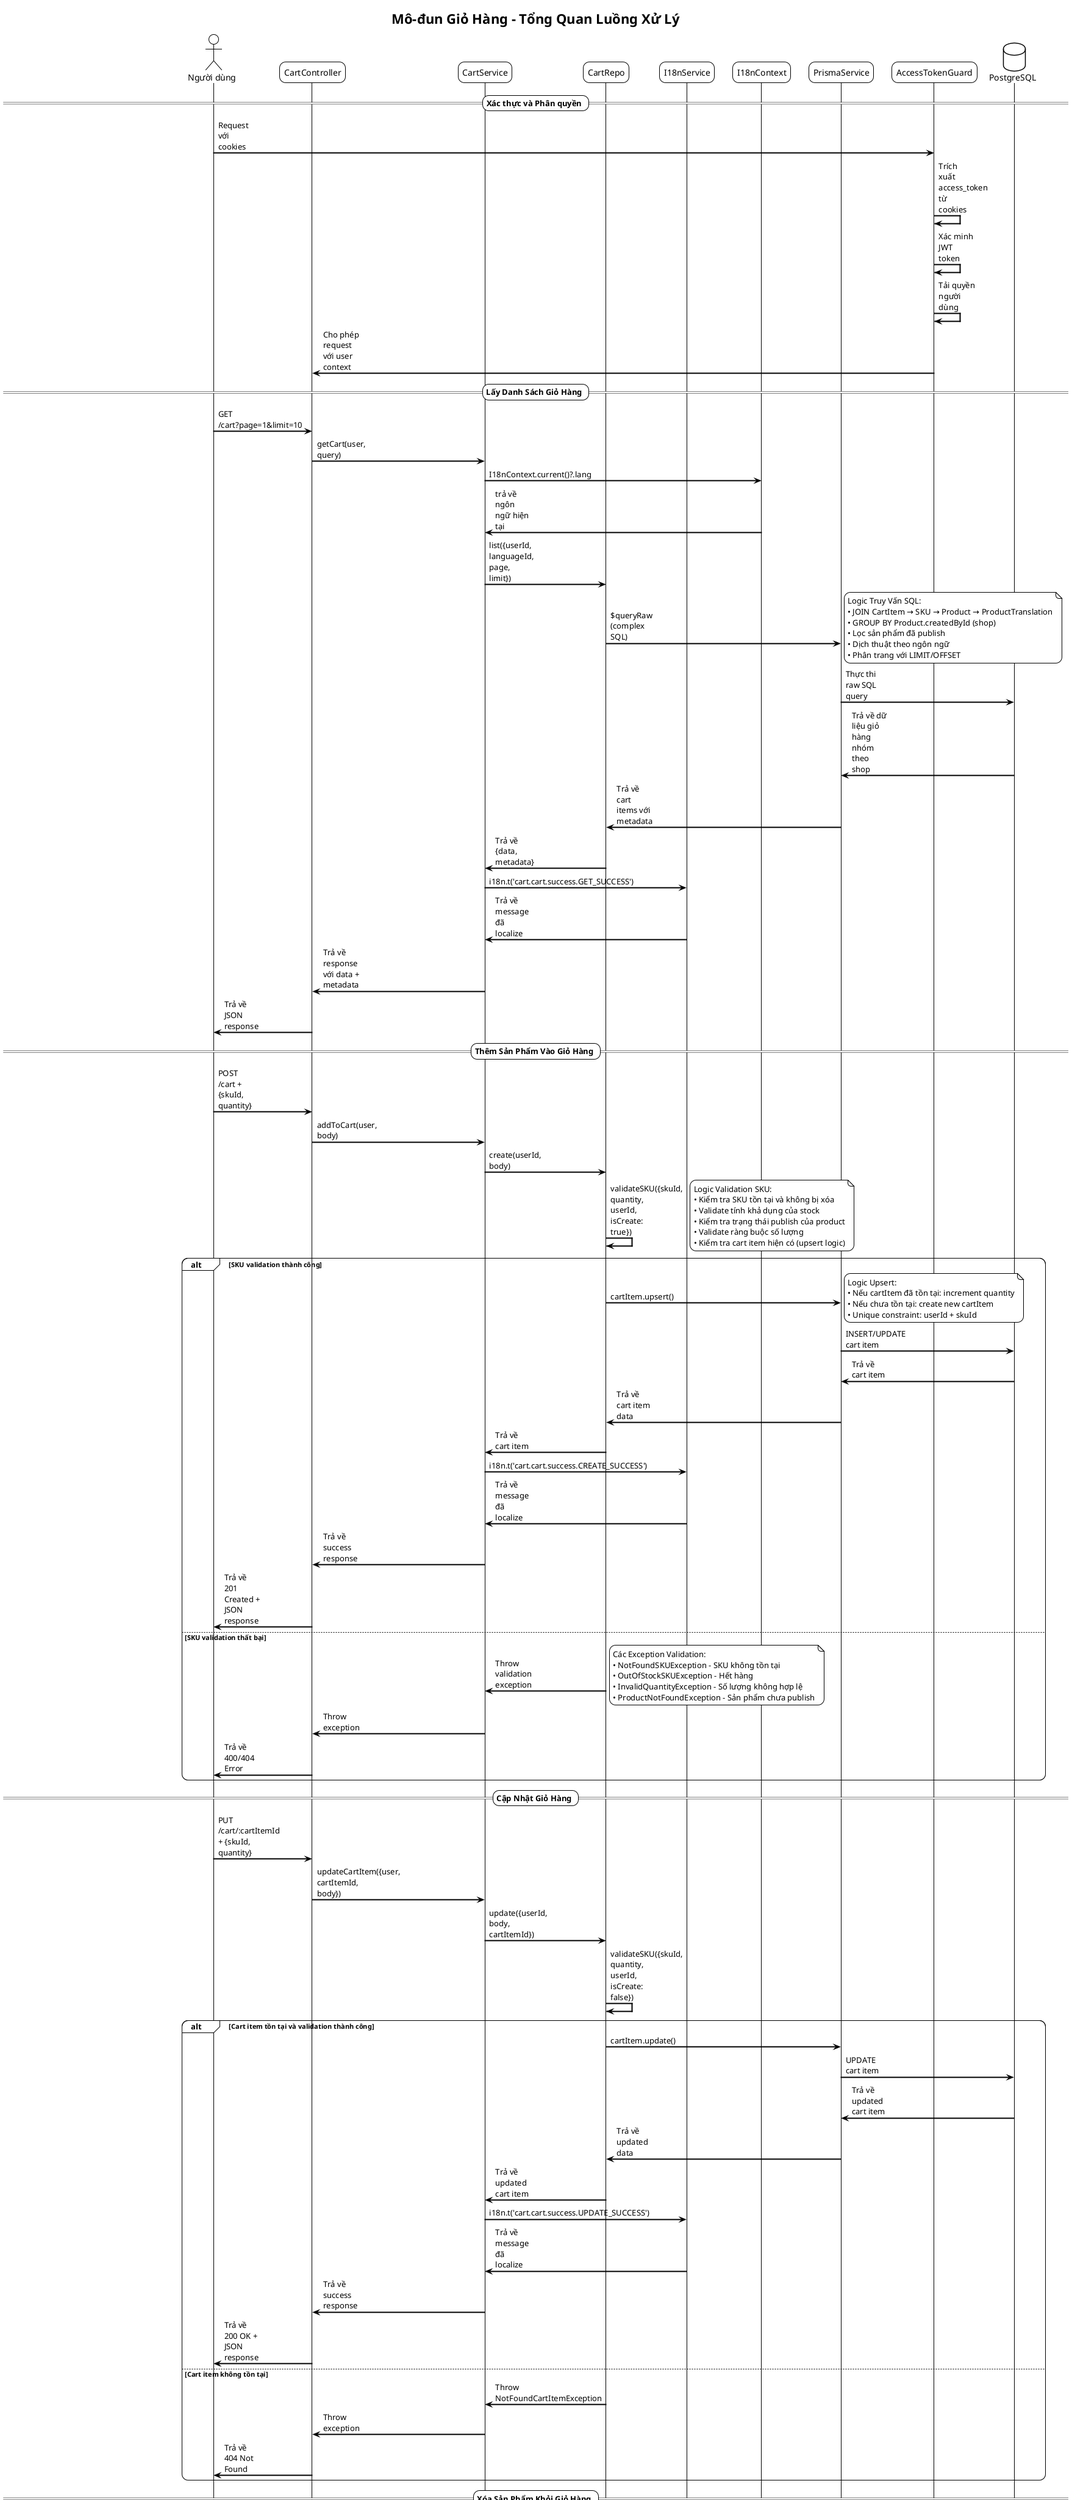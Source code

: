 @startuml Cart Module - Sequence Overview
!theme plain
skinparam backgroundColor #FFFFFF
skinparam sequenceArrowThickness 2
skinparam roundcorner 20
skinparam maxmessagesize 60

title Mô-đun Giỏ Hàng - Tổng Quan Luồng Xử Lý
note top : Hệ thống quản lý giỏ hàng với validation SKU và đa ngôn ngữ

actor "Người dùng" as C
participant "CartController" as CC
participant "CartService" as CS
participant "CartRepo" as CR
participant "I18nService" as IS
participant "I18nContext" as IC
participant "PrismaService" as PS
participant "AccessTokenGuard" as AG
database "PostgreSQL" as DB

== Xác thực và Phân quyền ==
C -> AG: Request với cookies
AG -> AG: Trích xuất access_token từ cookies
AG -> AG: Xác minh JWT token
AG -> AG: Tải quyền người dùng
AG -> CC: Cho phép request với user context

== Lấy Danh Sách Giỏ Hàng ==
C -> CC: GET /cart?page=1&limit=10
CC -> CS: getCart(user, query)
CS -> IC: I18nContext.current()?.lang
IC -> CS: trả về ngôn ngữ hiện tại
CS -> CR: list({userId, languageId, page, limit})
CR -> PS: $queryRaw (complex SQL)
note right
Logic Truy Vấn SQL:
• JOIN CartItem → SKU → Product → ProductTranslation
• GROUP BY Product.createdById (shop)
• Lọc sản phẩm đã publish
• Dịch thuật theo ngôn ngữ
• Phân trang với LIMIT/OFFSET
end note
PS -> DB: Thực thi raw SQL query
DB -> PS: Trả về dữ liệu giỏ hàng nhóm theo shop
PS -> CR: Trả về cart items với metadata
CR -> CS: Trả về {data, metadata}
CS -> IS: i18n.t('cart.cart.success.GET_SUCCESS')
IS -> CS: Trả về message đã localize
CS -> CC: Trả về response với data + metadata
CC -> C: Trả về JSON response

== Thêm Sản Phẩm Vào Giỏ Hàng ==
C -> CC: POST /cart + {skuId, quantity}
CC -> CS: addToCart(user, body)
CS -> CR: create(userId, body)
CR -> CR: validateSKU({skuId, quantity, userId, isCreate: true})
note right
Logic Validation SKU:
• Kiểm tra SKU tồn tại và không bị xóa
• Validate tính khả dụng của stock
• Kiểm tra trạng thái publish của product
• Validate ràng buộc số lượng
• Kiểm tra cart item hiện có (upsert logic)
end note

alt SKU validation thành công
    CR -> PS: cartItem.upsert()
    note right
    Logic Upsert:
    • Nếu cartItem đã tồn tại: increment quantity
    • Nếu chưa tồn tại: create new cartItem
    • Unique constraint: userId + skuId
    end note
    PS -> DB: INSERT/UPDATE cart item
    DB -> PS: Trả về cart item
    PS -> CR: Trả về cart item data
    CR -> CS: Trả về cart item
    CS -> IS: i18n.t('cart.cart.success.CREATE_SUCCESS')
    IS -> CS: Trả về message đã localize
    CS -> CC: Trả về success response
    CC -> C: Trả về 201 Created + JSON response

else SKU validation thất bại
    CR -> CS: Throw validation exception
    note right
    Các Exception Validation:
    • NotFoundSKUException - SKU không tồn tại
    • OutOfStockSKUException - Hết hàng
    • InvalidQuantityException - Số lượng không hợp lệ
    • ProductNotFoundException - Sản phẩm chưa publish
    end note
    CS -> CC: Throw exception
    CC -> C: Trả về 400/404 Error
end

== Cập Nhật Giỏ Hàng ==
C -> CC: PUT /cart/:cartItemId + {skuId, quantity}
CC -> CS: updateCartItem({user, cartItemId, body})
CS -> CR: update({userId, body, cartItemId})
CR -> CR: validateSKU({skuId, quantity, userId, isCreate: false})

alt Cart item tồn tại và validation thành công
    CR -> PS: cartItem.update()
    PS -> DB: UPDATE cart item
    DB -> PS: Trả về updated cart item
    PS -> CR: Trả về updated data
    CR -> CS: Trả về updated cart item
    CS -> IS: i18n.t('cart.cart.success.UPDATE_SUCCESS')
    IS -> CS: Trả về message đã localize
    CS -> CC: Trả về success response
    CC -> C: Trả về 200 OK + JSON response

else Cart item không tồn tại
    CR -> CS: Throw NotFoundCartItemException
    CS -> CC: Throw exception
    CC -> C: Trả về 404 Not Found
end

== Xóa Sản Phẩm Khỏi Giỏ Hàng ==
C -> CC: POST /cart/delete + {cartItemIds}
CC -> CS: deleteCart(user, body)
CS -> CR: delete(userId, body)
CR -> PS: cartItem.deleteMany()
PS -> DB: DELETE cartItems WHERE id IN (cartItemIds) AND userId
DB -> PS: Trả về deleted count
PS -> CR: Trả về {count}
CR -> CS: Trả về {count}
CS -> IS: i18n.t('cart.cart.success.DELETE_SUCCESS')
IS -> CS: Trả về message đã localize
CS -> CC: Trả về success response
CC -> C: Trả về 200 OK + JSON response

== Xử Lý Lỗi ==
alt Lỗi validation SKU
    CR -> CS: SKU validation exceptions
    CS -> CC: BadRequestException/NotFoundException
    CC -> C: 400/404 Error

else Lỗi không tìm thấy cart item
    CR -> CS: NotFoundCartItemException
    CS -> CC: NotFoundException
    CC -> C: 404 Not Found

else Lỗi database constraint
    CR -> CS: PrismaException
    CS -> CC: Database error
    CC -> C: 500 Internal Server Error

else Lỗi authentication
    CC -> C: 401 Unauthorized
end

== Đa Ngôn Ngữ ==
CS -> IS: i18n.t('cart.cart.success.XXX')
IS -> CS: Trả về message đã localize
CS -> CC: Phản hồi + Message đã localize
CC -> C: JSON Response với metadata đầy đủ

note bottom
**Đặc điểm chính của module Cart:**
• Validation SKU nghiêm ngặt (stock, publish status)
• Upsert logic cho cart items (increment quantity)
• Complex SQL query với JOINs và GROUP BY
• Đa ngôn ngữ với ProductTranslation
• Phân trang với metadata
• Unique constraint: userId + skuId
• Soft delete validation cho SKU và Product
• Real-time stock validation
end note

@enduml
